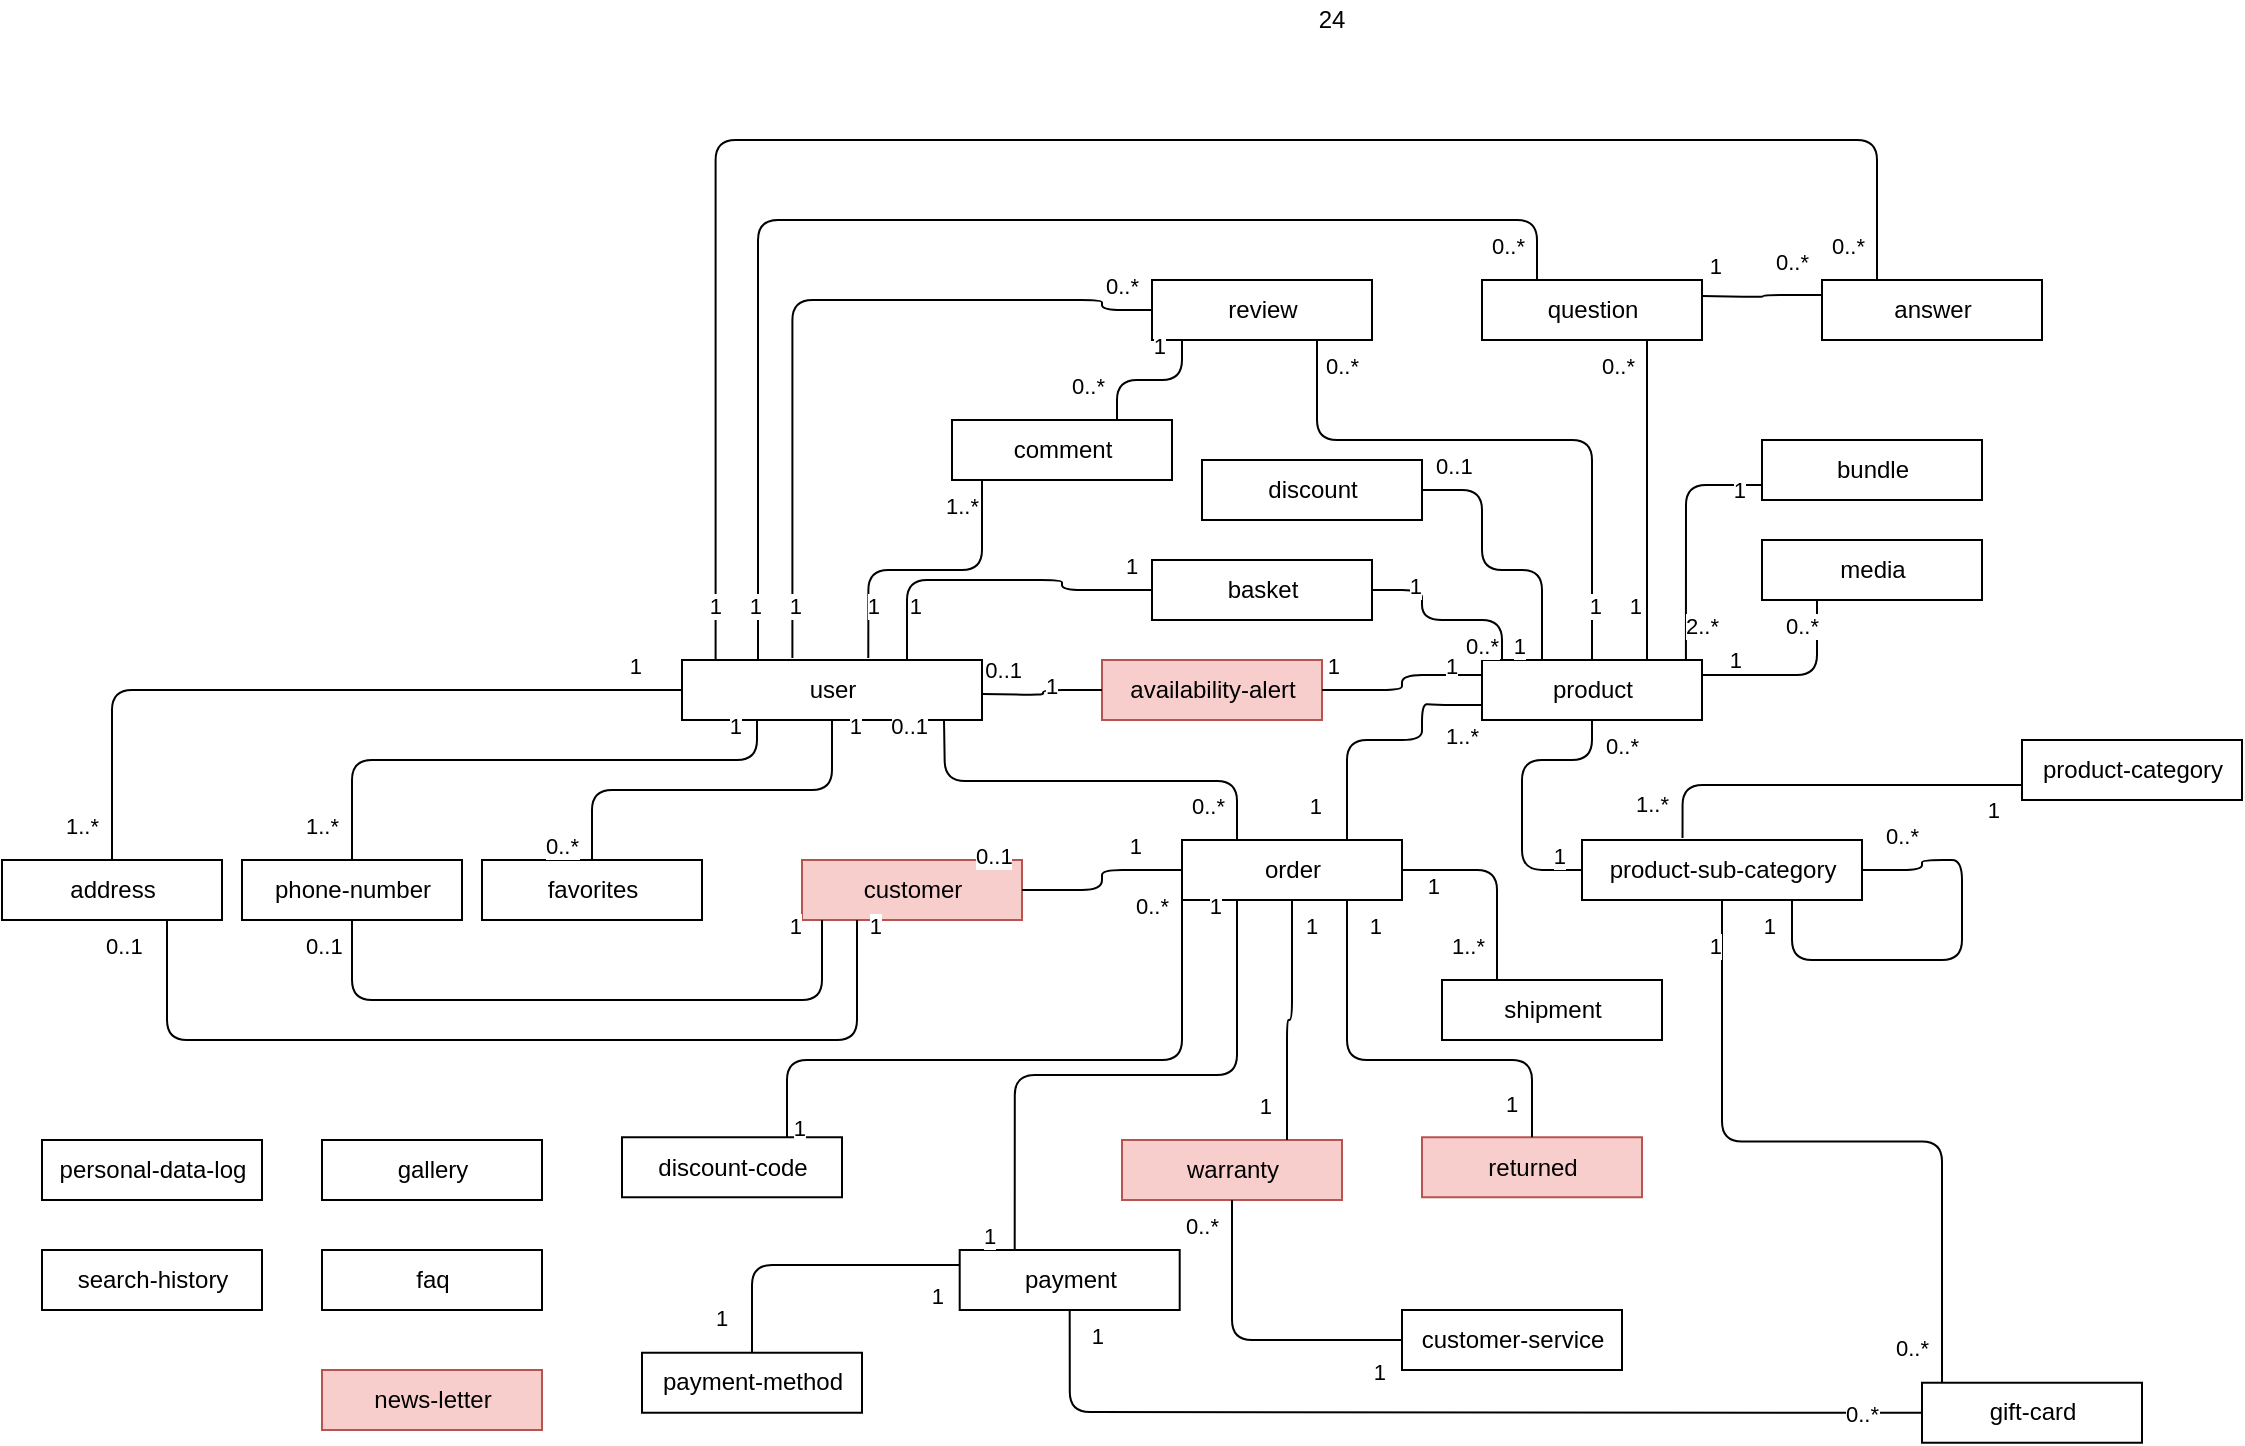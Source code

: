 <mxfile version="14.2.9" type="device"><diagram id="Uuu-MrXpO-7HtqPjYL0-" name="Page-1"><mxGraphModel dx="2272" dy="1874" grid="0" gridSize="10" guides="1" tooltips="1" connect="1" arrows="1" fold="1" page="1" pageScale="1" pageWidth="850" pageHeight="1100" math="0" shadow="0"><root><mxCell id="0"/><mxCell id="1" parent="0"/><mxCell id="EMLTT3MXId2yfrwTfj30-1" value="user" style="html=1;" parent="1" vertex="1"><mxGeometry x="180" y="160" width="150" height="30" as="geometry"/></mxCell><mxCell id="EMLTT3MXId2yfrwTfj30-2" value="product" style="html=1;" parent="1" vertex="1"><mxGeometry x="580" y="160" width="110" height="30" as="geometry"/></mxCell><mxCell id="EMLTT3MXId2yfrwTfj30-3" value="product-category" style="html=1;" parent="1" vertex="1"><mxGeometry x="850" y="200" width="110" height="30" as="geometry"/></mxCell><mxCell id="EMLTT3MXId2yfrwTfj30-4" value="product-sub-category" style="html=1;" parent="1" vertex="1"><mxGeometry x="630" y="250" width="140" height="30" as="geometry"/></mxCell><mxCell id="EMLTT3MXId2yfrwTfj30-5" value="address" style="html=1;" parent="1" vertex="1"><mxGeometry x="-160" y="260" width="110" height="30" as="geometry"/></mxCell><mxCell id="EMLTT3MXId2yfrwTfj30-6" value="phone-number" style="html=1;" parent="1" vertex="1"><mxGeometry x="-40" y="260" width="110" height="30" as="geometry"/></mxCell><mxCell id="EMLTT3MXId2yfrwTfj30-7" value="order" style="html=1;" parent="1" vertex="1"><mxGeometry x="430" y="250" width="110" height="30" as="geometry"/></mxCell><mxCell id="EMLTT3MXId2yfrwTfj30-8" value="payment" style="html=1;" parent="1" vertex="1"><mxGeometry x="318.85" y="455" width="110" height="30" as="geometry"/></mxCell><mxCell id="EMLTT3MXId2yfrwTfj30-9" value="payment-method" style="html=1;" parent="1" vertex="1"><mxGeometry x="160" y="506.37" width="110" height="30" as="geometry"/></mxCell><mxCell id="EMLTT3MXId2yfrwTfj30-10" value="review" style="html=1;" parent="1" vertex="1"><mxGeometry x="415" y="-30" width="110" height="30" as="geometry"/></mxCell><mxCell id="EMLTT3MXId2yfrwTfj30-11" value="comment" style="html=1;" parent="1" vertex="1"><mxGeometry x="315" y="40" width="110" height="30" as="geometry"/></mxCell><mxCell id="EMLTT3MXId2yfrwTfj30-12" value="basket" style="html=1;" parent="1" vertex="1"><mxGeometry x="415" y="110" width="110" height="30" as="geometry"/></mxCell><mxCell id="EMLTT3MXId2yfrwTfj30-13" value="favorites" style="html=1;" parent="1" vertex="1"><mxGeometry x="80" y="260" width="110" height="30" as="geometry"/></mxCell><mxCell id="EMLTT3MXId2yfrwTfj30-14" value="question" style="html=1;" parent="1" vertex="1"><mxGeometry x="580" y="-30" width="110" height="30" as="geometry"/></mxCell><mxCell id="EMLTT3MXId2yfrwTfj30-15" value="answer" style="html=1;" parent="1" vertex="1"><mxGeometry x="750" y="-30" width="110" height="30" as="geometry"/></mxCell><mxCell id="EMLTT3MXId2yfrwTfj30-17" value="bundle" style="html=1;" parent="1" vertex="1"><mxGeometry x="720" y="50" width="110" height="30" as="geometry"/></mxCell><mxCell id="EMLTT3MXId2yfrwTfj30-18" value="discount" style="html=1;" parent="1" vertex="1"><mxGeometry x="440" y="60" width="110" height="30" as="geometry"/></mxCell><mxCell id="EMLTT3MXId2yfrwTfj30-19" value="shipment" style="html=1;" parent="1" vertex="1"><mxGeometry x="560" y="320" width="110" height="30" as="geometry"/></mxCell><mxCell id="EMLTT3MXId2yfrwTfj30-20" value="faq" style="html=1;" parent="1" vertex="1"><mxGeometry y="455" width="110" height="30" as="geometry"/></mxCell><mxCell id="EMLTT3MXId2yfrwTfj30-21" value="customer-service" style="html=1;" parent="1" vertex="1"><mxGeometry x="540" y="485" width="110" height="30" as="geometry"/></mxCell><mxCell id="EMLTT3MXId2yfrwTfj30-22" value="warranty" style="html=1;fillColor=#f8cecc;strokeColor=#b85450;" parent="1" vertex="1"><mxGeometry x="400" y="400" width="110" height="30" as="geometry"/></mxCell><mxCell id="EMLTT3MXId2yfrwTfj30-23" value="discount-code" style="html=1;" parent="1" vertex="1"><mxGeometry x="150" y="398.63" width="110" height="30" as="geometry"/></mxCell><mxCell id="EMLTT3MXId2yfrwTfj30-24" value="news-letter" style="html=1;fillColor=#f8cecc;strokeColor=#b85450;" parent="1" vertex="1"><mxGeometry y="515" width="110" height="30" as="geometry"/></mxCell><mxCell id="EMLTT3MXId2yfrwTfj30-25" value="gallery" style="html=1;" parent="1" vertex="1"><mxGeometry y="400" width="110" height="30" as="geometry"/></mxCell><mxCell id="EMLTT3MXId2yfrwTfj30-26" value="24" style="text;html=1;strokeColor=none;fillColor=none;align=center;verticalAlign=middle;whiteSpace=wrap;rounded=0;" parent="1" vertex="1"><mxGeometry x="485" y="-170" width="40" height="20" as="geometry"/></mxCell><mxCell id="EMLTT3MXId2yfrwTfj30-28" value="" style="endArrow=none;html=1;endSize=12;startArrow=none;startSize=14;startFill=0;edgeStyle=orthogonalEdgeStyle;entryX=0;entryY=0.5;entryDx=0;entryDy=0;exitX=0.5;exitY=0;exitDx=0;exitDy=0;endFill=0;" parent="1" source="EMLTT3MXId2yfrwTfj30-5" target="EMLTT3MXId2yfrwTfj30-1" edge="1"><mxGeometry relative="1" as="geometry"><mxPoint x="40" y="175" as="sourcePoint"/><mxPoint x="200" y="170" as="targetPoint"/></mxGeometry></mxCell><mxCell id="EMLTT3MXId2yfrwTfj30-29" value="1..*" style="edgeLabel;resizable=0;html=1;align=left;verticalAlign=top;" parent="EMLTT3MXId2yfrwTfj30-28" connectable="0" vertex="1"><mxGeometry x="-1" relative="1" as="geometry"><mxPoint x="-25" y="-30" as="offset"/></mxGeometry></mxCell><mxCell id="EMLTT3MXId2yfrwTfj30-30" value="1" style="edgeLabel;resizable=0;html=1;align=right;verticalAlign=top;" parent="EMLTT3MXId2yfrwTfj30-28" connectable="0" vertex="1"><mxGeometry x="1" relative="1" as="geometry"><mxPoint x="-20" y="-25" as="offset"/></mxGeometry></mxCell><mxCell id="EMLTT3MXId2yfrwTfj30-31" value="" style="endArrow=none;html=1;endSize=12;startArrow=none;startSize=14;startFill=0;edgeStyle=orthogonalEdgeStyle;entryX=0.25;entryY=1;entryDx=0;entryDy=0;exitX=0.5;exitY=0;exitDx=0;exitDy=0;endFill=0;" parent="1" source="EMLTT3MXId2yfrwTfj30-6" target="EMLTT3MXId2yfrwTfj30-1" edge="1"><mxGeometry relative="1" as="geometry"><mxPoint x="115" y="220" as="sourcePoint"/><mxPoint x="230" y="185" as="targetPoint"/><Array as="points"><mxPoint x="15" y="210"/><mxPoint x="217" y="210"/></Array></mxGeometry></mxCell><mxCell id="EMLTT3MXId2yfrwTfj30-32" value="1..*" style="edgeLabel;resizable=0;html=1;align=left;verticalAlign=top;" parent="EMLTT3MXId2yfrwTfj30-31" connectable="0" vertex="1"><mxGeometry x="-1" relative="1" as="geometry"><mxPoint x="-25" y="-30" as="offset"/></mxGeometry></mxCell><mxCell id="EMLTT3MXId2yfrwTfj30-33" value="1" style="edgeLabel;resizable=0;html=1;align=right;verticalAlign=top;" parent="EMLTT3MXId2yfrwTfj30-31" connectable="0" vertex="1"><mxGeometry x="1" relative="1" as="geometry"><mxPoint x="-7.5" y="-10.17" as="offset"/></mxGeometry></mxCell><mxCell id="EMLTT3MXId2yfrwTfj30-34" value="" style="endArrow=none;html=1;endSize=12;startArrow=none;startSize=14;startFill=0;edgeStyle=orthogonalEdgeStyle;entryX=0.5;entryY=1;entryDx=0;entryDy=0;exitX=0.5;exitY=0;exitDx=0;exitDy=0;endFill=0;" parent="1" source="EMLTT3MXId2yfrwTfj30-13" target="EMLTT3MXId2yfrwTfj30-1" edge="1"><mxGeometry relative="1" as="geometry"><mxPoint x="235" y="240" as="sourcePoint"/><mxPoint x="257.5" y="200" as="targetPoint"/></mxGeometry></mxCell><mxCell id="EMLTT3MXId2yfrwTfj30-35" value="0..*" style="edgeLabel;resizable=0;html=1;align=left;verticalAlign=top;" parent="EMLTT3MXId2yfrwTfj30-34" connectable="0" vertex="1"><mxGeometry x="-1" relative="1" as="geometry"><mxPoint x="-25" y="-20" as="offset"/></mxGeometry></mxCell><mxCell id="EMLTT3MXId2yfrwTfj30-36" value="1" style="edgeLabel;resizable=0;html=1;align=right;verticalAlign=top;" parent="EMLTT3MXId2yfrwTfj30-34" connectable="0" vertex="1"><mxGeometry x="1" relative="1" as="geometry"><mxPoint x="15" y="-10.17" as="offset"/></mxGeometry></mxCell><mxCell id="EMLTT3MXId2yfrwTfj30-37" value="" style="endArrow=none;html=1;endSize=12;startArrow=none;startSize=14;startFill=0;edgeStyle=orthogonalEdgeStyle;entryX=0.75;entryY=0;entryDx=0;entryDy=0;exitX=0;exitY=0.5;exitDx=0;exitDy=0;endFill=0;" parent="1" source="EMLTT3MXId2yfrwTfj30-12" target="EMLTT3MXId2yfrwTfj30-1" edge="1"><mxGeometry relative="1" as="geometry"><mxPoint x="245" y="250" as="sourcePoint"/><mxPoint x="267.5" y="210" as="targetPoint"/><Array as="points"><mxPoint x="370" y="125"/><mxPoint x="370" y="120"/><mxPoint x="293" y="120"/></Array></mxGeometry></mxCell><mxCell id="EMLTT3MXId2yfrwTfj30-38" value="1" style="edgeLabel;resizable=0;html=1;align=left;verticalAlign=top;" parent="EMLTT3MXId2yfrwTfj30-37" connectable="0" vertex="1"><mxGeometry x="-1" relative="1" as="geometry"><mxPoint x="-15" y="-25" as="offset"/></mxGeometry></mxCell><mxCell id="EMLTT3MXId2yfrwTfj30-39" value="1" style="edgeLabel;resizable=0;html=1;align=right;verticalAlign=top;" parent="EMLTT3MXId2yfrwTfj30-37" connectable="0" vertex="1"><mxGeometry x="1" relative="1" as="geometry"><mxPoint x="7.74" y="-39.99" as="offset"/></mxGeometry></mxCell><mxCell id="EMLTT3MXId2yfrwTfj30-40" value="" style="endArrow=none;html=1;endSize=12;startArrow=none;startSize=14;startFill=0;edgeStyle=orthogonalEdgeStyle;exitX=0.25;exitY=0;exitDx=0;exitDy=0;endFill=0;" parent="1" source="EMLTT3MXId2yfrwTfj30-7" edge="1"><mxGeometry relative="1" as="geometry"><mxPoint x="255" y="260" as="sourcePoint"/><mxPoint x="311" y="190" as="targetPoint"/></mxGeometry></mxCell><mxCell id="EMLTT3MXId2yfrwTfj30-41" value="0..*" style="edgeLabel;resizable=0;html=1;align=left;verticalAlign=top;" parent="EMLTT3MXId2yfrwTfj30-40" connectable="0" vertex="1"><mxGeometry x="-1" relative="1" as="geometry"><mxPoint x="-25" y="-30" as="offset"/></mxGeometry></mxCell><mxCell id="EMLTT3MXId2yfrwTfj30-42" value="0..1" style="edgeLabel;resizable=0;html=1;align=right;verticalAlign=top;" parent="EMLTT3MXId2yfrwTfj30-40" connectable="0" vertex="1"><mxGeometry x="1" relative="1" as="geometry"><mxPoint x="-7.5" y="-10.17" as="offset"/></mxGeometry></mxCell><mxCell id="EMLTT3MXId2yfrwTfj30-43" value="" style="endArrow=none;html=1;endSize=12;startArrow=none;startSize=14;startFill=0;edgeStyle=orthogonalEdgeStyle;entryX=0.75;entryY=0;entryDx=0;entryDy=0;exitX=0;exitY=0.75;exitDx=0;exitDy=0;endFill=0;" parent="1" source="EMLTT3MXId2yfrwTfj30-2" edge="1"><mxGeometry relative="1" as="geometry"><mxPoint x="580" y="168" as="sourcePoint"/><mxPoint x="512.5" y="250" as="targetPoint"/><Array as="points"><mxPoint x="560" y="182"/><mxPoint x="550" y="182"/><mxPoint x="550" y="200"/><mxPoint x="513" y="200"/></Array></mxGeometry></mxCell><mxCell id="EMLTT3MXId2yfrwTfj30-44" value="1..*" style="edgeLabel;resizable=0;html=1;align=left;verticalAlign=top;" parent="EMLTT3MXId2yfrwTfj30-43" connectable="0" vertex="1"><mxGeometry x="-1" relative="1" as="geometry"><mxPoint x="-20" y="2" as="offset"/></mxGeometry></mxCell><mxCell id="EMLTT3MXId2yfrwTfj30-45" value="1" style="edgeLabel;resizable=0;html=1;align=right;verticalAlign=top;" parent="EMLTT3MXId2yfrwTfj30-43" connectable="0" vertex="1"><mxGeometry x="1" relative="1" as="geometry"><mxPoint x="-12.5" y="-30.26" as="offset"/></mxGeometry></mxCell><mxCell id="EMLTT3MXId2yfrwTfj30-52" value="" style="endArrow=none;html=1;endSize=12;startArrow=none;startSize=14;startFill=0;edgeStyle=orthogonalEdgeStyle;entryX=0;entryY=0.5;entryDx=0;entryDy=0;exitX=0.5;exitY=1;exitDx=0;exitDy=0;endFill=0;" parent="1" source="EMLTT3MXId2yfrwTfj30-2" target="EMLTT3MXId2yfrwTfj30-4" edge="1"><mxGeometry relative="1" as="geometry"><mxPoint x="295" y="300" as="sourcePoint"/><mxPoint x="317.5" y="260" as="targetPoint"/><Array as="points"><mxPoint x="635" y="210"/><mxPoint x="600" y="210"/><mxPoint x="600" y="265"/></Array></mxGeometry></mxCell><mxCell id="EMLTT3MXId2yfrwTfj30-53" value="0..*" style="edgeLabel;resizable=0;html=1;align=left;verticalAlign=top;" parent="EMLTT3MXId2yfrwTfj30-52" connectable="0" vertex="1"><mxGeometry x="-1" relative="1" as="geometry"><mxPoint x="5" as="offset"/></mxGeometry></mxCell><mxCell id="EMLTT3MXId2yfrwTfj30-54" value="1" style="edgeLabel;resizable=0;html=1;align=right;verticalAlign=top;" parent="EMLTT3MXId2yfrwTfj30-52" connectable="0" vertex="1"><mxGeometry x="1" relative="1" as="geometry"><mxPoint x="-7.5" y="-20.23" as="offset"/></mxGeometry></mxCell><mxCell id="EMLTT3MXId2yfrwTfj30-55" value="" style="endArrow=none;html=1;endSize=12;startArrow=none;startSize=14;startFill=0;edgeStyle=orthogonalEdgeStyle;entryX=0;entryY=0.75;entryDx=0;entryDy=0;exitX=0.359;exitY=-0.033;exitDx=0;exitDy=0;exitPerimeter=0;endFill=0;" parent="1" source="EMLTT3MXId2yfrwTfj30-4" target="EMLTT3MXId2yfrwTfj30-3" edge="1"><mxGeometry relative="1" as="geometry"><mxPoint x="305" y="310" as="sourcePoint"/><mxPoint x="327.5" y="270" as="targetPoint"/></mxGeometry></mxCell><mxCell id="EMLTT3MXId2yfrwTfj30-56" value="1..*" style="edgeLabel;resizable=0;html=1;align=left;verticalAlign=top;" parent="EMLTT3MXId2yfrwTfj30-55" connectable="0" vertex="1"><mxGeometry x="-1" relative="1" as="geometry"><mxPoint x="-25" y="-30" as="offset"/></mxGeometry></mxCell><mxCell id="EMLTT3MXId2yfrwTfj30-57" value="1" style="edgeLabel;resizable=0;html=1;align=right;verticalAlign=top;" parent="EMLTT3MXId2yfrwTfj30-55" connectable="0" vertex="1"><mxGeometry x="1" relative="1" as="geometry"><mxPoint x="-10.57" y="-0.78" as="offset"/></mxGeometry></mxCell><mxCell id="EMLTT3MXId2yfrwTfj30-58" value="" style="endArrow=none;html=1;endSize=12;startArrow=none;startSize=14;startFill=0;edgeStyle=orthogonalEdgeStyle;entryX=0.75;entryY=1;entryDx=0;entryDy=0;exitX=1;exitY=0.5;exitDx=0;exitDy=0;endFill=0;" parent="1" source="EMLTT3MXId2yfrwTfj30-4" target="EMLTT3MXId2yfrwTfj30-4" edge="1"><mxGeometry relative="1" as="geometry"><mxPoint x="800" y="290" as="sourcePoint"/><mxPoint x="770" y="310" as="targetPoint"/><Array as="points"><mxPoint x="800" y="265"/><mxPoint x="800" y="260"/><mxPoint x="820" y="260"/><mxPoint x="820" y="310"/><mxPoint x="735" y="310"/></Array></mxGeometry></mxCell><mxCell id="EMLTT3MXId2yfrwTfj30-59" value="0..*" style="edgeLabel;resizable=0;html=1;align=left;verticalAlign=top;" parent="EMLTT3MXId2yfrwTfj30-58" connectable="0" vertex="1"><mxGeometry x="-1" relative="1" as="geometry"><mxPoint x="10" y="-30" as="offset"/></mxGeometry></mxCell><mxCell id="EMLTT3MXId2yfrwTfj30-60" value="1" style="edgeLabel;resizable=0;html=1;align=right;verticalAlign=top;" parent="EMLTT3MXId2yfrwTfj30-58" connectable="0" vertex="1"><mxGeometry x="1" relative="1" as="geometry"><mxPoint x="-7.5" y="0.03" as="offset"/></mxGeometry></mxCell><mxCell id="EMLTT3MXId2yfrwTfj30-62" value="" style="endArrow=none;html=1;endSize=12;startArrow=none;startSize=14;startFill=0;edgeStyle=orthogonalEdgeStyle;entryX=0.25;entryY=1;entryDx=0;entryDy=0;exitX=0.25;exitY=0;exitDx=0;exitDy=0;endFill=0;" parent="1" source="EMLTT3MXId2yfrwTfj30-8" target="EMLTT3MXId2yfrwTfj30-7" edge="1"><mxGeometry relative="1" as="geometry"><mxPoint x="325" y="330" as="sourcePoint"/><mxPoint x="347.5" y="290" as="targetPoint"/></mxGeometry></mxCell><mxCell id="EMLTT3MXId2yfrwTfj30-63" value="1" style="edgeLabel;resizable=0;html=1;align=left;verticalAlign=top;" parent="EMLTT3MXId2yfrwTfj30-62" connectable="0" vertex="1"><mxGeometry x="-1" relative="1" as="geometry"><mxPoint x="-17.5" y="-20" as="offset"/></mxGeometry></mxCell><mxCell id="EMLTT3MXId2yfrwTfj30-64" value="1" style="edgeLabel;resizable=0;html=1;align=right;verticalAlign=top;" parent="EMLTT3MXId2yfrwTfj30-62" connectable="0" vertex="1"><mxGeometry x="1" relative="1" as="geometry"><mxPoint x="-7.5" y="-10.17" as="offset"/></mxGeometry></mxCell><mxCell id="EMLTT3MXId2yfrwTfj30-65" value="" style="endArrow=none;html=1;endSize=12;startArrow=none;startSize=14;startFill=0;edgeStyle=orthogonalEdgeStyle;entryX=0;entryY=0.25;entryDx=0;entryDy=0;exitX=0.5;exitY=0;exitDx=0;exitDy=0;endFill=0;" parent="1" source="EMLTT3MXId2yfrwTfj30-9" target="EMLTT3MXId2yfrwTfj30-8" edge="1"><mxGeometry relative="1" as="geometry"><mxPoint x="235" y="411.37" as="sourcePoint"/><mxPoint x="257.5" y="371.37" as="targetPoint"/></mxGeometry></mxCell><mxCell id="EMLTT3MXId2yfrwTfj30-66" value="1" style="edgeLabel;resizable=0;html=1;align=left;verticalAlign=top;" parent="EMLTT3MXId2yfrwTfj30-65" connectable="0" vertex="1"><mxGeometry x="-1" relative="1" as="geometry"><mxPoint x="-20" y="-30" as="offset"/></mxGeometry></mxCell><mxCell id="EMLTT3MXId2yfrwTfj30-67" value="1" style="edgeLabel;resizable=0;html=1;align=right;verticalAlign=top;" parent="EMLTT3MXId2yfrwTfj30-65" connectable="0" vertex="1"><mxGeometry x="1" relative="1" as="geometry"><mxPoint x="-7.5" y="2.5" as="offset"/></mxGeometry></mxCell><mxCell id="EMLTT3MXId2yfrwTfj30-68" value="" style="endArrow=none;html=1;endSize=12;startArrow=none;startSize=14;startFill=0;edgeStyle=orthogonalEdgeStyle;entryX=1;entryY=0.5;entryDx=0;entryDy=0;exitX=0.25;exitY=0;exitDx=0;exitDy=0;endFill=0;" parent="1" source="EMLTT3MXId2yfrwTfj30-19" target="EMLTT3MXId2yfrwTfj30-7" edge="1"><mxGeometry relative="1" as="geometry"><mxPoint x="345" y="350" as="sourcePoint"/><mxPoint x="367.5" y="310" as="targetPoint"/></mxGeometry></mxCell><mxCell id="EMLTT3MXId2yfrwTfj30-69" value="1..*" style="edgeLabel;resizable=0;html=1;align=left;verticalAlign=top;" parent="EMLTT3MXId2yfrwTfj30-68" connectable="0" vertex="1"><mxGeometry x="-1" relative="1" as="geometry"><mxPoint x="-25" y="-30" as="offset"/></mxGeometry></mxCell><mxCell id="EMLTT3MXId2yfrwTfj30-70" value="1" style="edgeLabel;resizable=0;html=1;align=right;verticalAlign=top;" parent="EMLTT3MXId2yfrwTfj30-68" connectable="0" vertex="1"><mxGeometry x="1" relative="1" as="geometry"><mxPoint x="19.8" y="-5" as="offset"/></mxGeometry></mxCell><mxCell id="EMLTT3MXId2yfrwTfj30-74" value="" style="endArrow=none;html=1;endSize=12;startArrow=none;startSize=14;startFill=0;edgeStyle=orthogonalEdgeStyle;exitX=0;exitY=0.25;exitDx=0;exitDy=0;endFill=0;" parent="1" source="EMLTT3MXId2yfrwTfj30-15" edge="1"><mxGeometry relative="1" as="geometry"><mxPoint x="375" y="170" as="sourcePoint"/><mxPoint x="690" y="-22" as="targetPoint"/></mxGeometry></mxCell><mxCell id="EMLTT3MXId2yfrwTfj30-75" value="0..*" style="edgeLabel;resizable=0;html=1;align=left;verticalAlign=top;" parent="EMLTT3MXId2yfrwTfj30-74" connectable="0" vertex="1"><mxGeometry x="-1" relative="1" as="geometry"><mxPoint x="-25" y="-30" as="offset"/></mxGeometry></mxCell><mxCell id="EMLTT3MXId2yfrwTfj30-76" value="1" style="edgeLabel;resizable=0;html=1;align=right;verticalAlign=top;" parent="EMLTT3MXId2yfrwTfj30-74" connectable="0" vertex="1"><mxGeometry x="1" relative="1" as="geometry"><mxPoint x="10.06" y="-28" as="offset"/></mxGeometry></mxCell><mxCell id="EMLTT3MXId2yfrwTfj30-80" value="" style="endArrow=none;html=1;endSize=12;startArrow=none;startSize=14;startFill=0;edgeStyle=orthogonalEdgeStyle;entryX=0.5;entryY=0;entryDx=0;entryDy=0;exitX=0.75;exitY=1;exitDx=0;exitDy=0;endFill=0;" parent="1" source="EMLTT3MXId2yfrwTfj30-10" target="EMLTT3MXId2yfrwTfj30-2" edge="1"><mxGeometry relative="1" as="geometry"><mxPoint x="395" y="260" as="sourcePoint"/><mxPoint x="417.5" y="220" as="targetPoint"/><Array as="points"><mxPoint x="497" y="50"/><mxPoint x="635" y="50"/></Array></mxGeometry></mxCell><mxCell id="EMLTT3MXId2yfrwTfj30-81" value="0..*" style="edgeLabel;resizable=0;html=1;align=left;verticalAlign=top;" parent="EMLTT3MXId2yfrwTfj30-80" connectable="0" vertex="1"><mxGeometry x="-1" relative="1" as="geometry"><mxPoint x="2.5" as="offset"/></mxGeometry></mxCell><mxCell id="EMLTT3MXId2yfrwTfj30-82" value="1" style="edgeLabel;resizable=0;html=1;align=right;verticalAlign=top;" parent="EMLTT3MXId2yfrwTfj30-80" connectable="0" vertex="1"><mxGeometry x="1" relative="1" as="geometry"><mxPoint x="5" y="-40.17" as="offset"/></mxGeometry></mxCell><mxCell id="EMLTT3MXId2yfrwTfj30-83" value="" style="endArrow=none;html=1;endSize=12;startArrow=none;startSize=14;startFill=0;edgeStyle=orthogonalEdgeStyle;entryX=0.368;entryY=-0.033;entryDx=0;entryDy=0;exitX=0;exitY=0.5;exitDx=0;exitDy=0;entryPerimeter=0;endFill=0;" parent="1" source="EMLTT3MXId2yfrwTfj30-10" target="EMLTT3MXId2yfrwTfj30-1" edge="1"><mxGeometry relative="1" as="geometry"><mxPoint x="300" y="80" as="sourcePoint"/><mxPoint x="322.5" y="40" as="targetPoint"/><Array as="points"><mxPoint x="390" y="-15"/><mxPoint x="390" y="-20"/><mxPoint x="235" y="-20"/></Array></mxGeometry></mxCell><mxCell id="EMLTT3MXId2yfrwTfj30-84" value="0..*" style="edgeLabel;resizable=0;html=1;align=left;verticalAlign=top;" parent="EMLTT3MXId2yfrwTfj30-83" connectable="0" vertex="1"><mxGeometry x="-1" relative="1" as="geometry"><mxPoint x="-25" y="-25" as="offset"/></mxGeometry></mxCell><mxCell id="EMLTT3MXId2yfrwTfj30-85" value="1" style="edgeLabel;resizable=0;html=1;align=right;verticalAlign=top;" parent="EMLTT3MXId2yfrwTfj30-83" connectable="0" vertex="1"><mxGeometry x="1" relative="1" as="geometry"><mxPoint x="4.8" y="-39.26" as="offset"/></mxGeometry></mxCell><mxCell id="EMLTT3MXId2yfrwTfj30-86" value="" style="endArrow=none;html=1;endSize=12;startArrow=none;startSize=14;startFill=0;edgeStyle=orthogonalEdgeStyle;exitX=0.25;exitY=0;exitDx=0;exitDy=0;entryX=0.25;entryY=0;entryDx=0;entryDy=0;endFill=0;" parent="1" source="EMLTT3MXId2yfrwTfj30-14" target="EMLTT3MXId2yfrwTfj30-1" edge="1"><mxGeometry relative="1" as="geometry"><mxPoint x="415" y="280" as="sourcePoint"/><mxPoint x="437.5" y="240" as="targetPoint"/><Array as="points"><mxPoint x="607" y="-60"/><mxPoint x="218" y="-60"/><mxPoint x="218" y="160"/></Array></mxGeometry></mxCell><mxCell id="EMLTT3MXId2yfrwTfj30-87" value="0..*" style="edgeLabel;resizable=0;html=1;align=left;verticalAlign=top;" parent="EMLTT3MXId2yfrwTfj30-86" connectable="0" vertex="1"><mxGeometry x="-1" relative="1" as="geometry"><mxPoint x="-25" y="-30" as="offset"/></mxGeometry></mxCell><mxCell id="EMLTT3MXId2yfrwTfj30-88" value="1" style="edgeLabel;resizable=0;html=1;align=right;verticalAlign=top;" parent="EMLTT3MXId2yfrwTfj30-86" connectable="0" vertex="1"><mxGeometry x="1" relative="1" as="geometry"><mxPoint x="2.54" y="-40" as="offset"/></mxGeometry></mxCell><mxCell id="EMLTT3MXId2yfrwTfj30-89" value="" style="endArrow=none;html=1;endSize=12;startArrow=none;startSize=14;startFill=0;edgeStyle=orthogonalEdgeStyle;entryX=0.112;entryY=-0.014;entryDx=0;entryDy=0;exitX=0.25;exitY=0;exitDx=0;exitDy=0;entryPerimeter=0;endFill=0;" parent="1" source="EMLTT3MXId2yfrwTfj30-15" target="EMLTT3MXId2yfrwTfj30-1" edge="1"><mxGeometry relative="1" as="geometry"><mxPoint x="137.5" y="60" as="sourcePoint"/><mxPoint x="160" y="20" as="targetPoint"/><Array as="points"><mxPoint x="777" y="-100"/><mxPoint x="197" y="-100"/></Array></mxGeometry></mxCell><mxCell id="EMLTT3MXId2yfrwTfj30-90" value="0..*" style="edgeLabel;resizable=0;html=1;align=left;verticalAlign=top;" parent="EMLTT3MXId2yfrwTfj30-89" connectable="0" vertex="1"><mxGeometry x="-1" relative="1" as="geometry"><mxPoint x="-25" y="-30" as="offset"/></mxGeometry></mxCell><mxCell id="EMLTT3MXId2yfrwTfj30-91" value="1" style="edgeLabel;resizable=0;html=1;align=right;verticalAlign=top;" parent="EMLTT3MXId2yfrwTfj30-89" connectable="0" vertex="1"><mxGeometry x="1" relative="1" as="geometry"><mxPoint x="3.2" y="-39.66" as="offset"/></mxGeometry></mxCell><mxCell id="EMLTT3MXId2yfrwTfj30-95" value="" style="endArrow=none;html=1;endSize=12;startArrow=none;startSize=14;startFill=0;edgeStyle=orthogonalEdgeStyle;entryX=0.621;entryY=-0.033;entryDx=0;entryDy=0;entryPerimeter=0;endFill=0;" parent="1" source="EMLTT3MXId2yfrwTfj30-11" target="EMLTT3MXId2yfrwTfj30-1" edge="1"><mxGeometry relative="1" as="geometry"><mxPoint x="445" y="310" as="sourcePoint"/><mxPoint x="467.5" y="270" as="targetPoint"/><Array as="points"><mxPoint x="330" y="115"/><mxPoint x="273" y="115"/></Array></mxGeometry></mxCell><mxCell id="EMLTT3MXId2yfrwTfj30-96" value="1..*" style="edgeLabel;resizable=0;html=1;align=left;verticalAlign=top;" parent="EMLTT3MXId2yfrwTfj30-95" connectable="0" vertex="1"><mxGeometry x="-1" relative="1" as="geometry"><mxPoint x="-20" as="offset"/></mxGeometry></mxCell><mxCell id="EMLTT3MXId2yfrwTfj30-97" value="1" style="edgeLabel;resizable=0;html=1;align=right;verticalAlign=top;" parent="EMLTT3MXId2yfrwTfj30-95" connectable="0" vertex="1"><mxGeometry x="1" relative="1" as="geometry"><mxPoint x="6.85" y="-39.21" as="offset"/></mxGeometry></mxCell><mxCell id="EMLTT3MXId2yfrwTfj30-98" value="" style="endArrow=none;html=1;endSize=12;startArrow=none;startSize=14;startFill=0;edgeStyle=orthogonalEdgeStyle;exitX=0.75;exitY=0;exitDx=0;exitDy=0;endFill=0;" parent="1" source="EMLTT3MXId2yfrwTfj30-11" target="EMLTT3MXId2yfrwTfj30-10" edge="1"><mxGeometry relative="1" as="geometry"><mxPoint x="455" y="320" as="sourcePoint"/><mxPoint x="477.5" y="280" as="targetPoint"/><Array as="points"><mxPoint x="397" y="20"/><mxPoint x="430" y="20"/></Array></mxGeometry></mxCell><mxCell id="EMLTT3MXId2yfrwTfj30-99" value="0..*" style="edgeLabel;resizable=0;html=1;align=left;verticalAlign=top;" parent="EMLTT3MXId2yfrwTfj30-98" connectable="0" vertex="1"><mxGeometry x="-1" relative="1" as="geometry"><mxPoint x="-25" y="-30" as="offset"/></mxGeometry></mxCell><mxCell id="EMLTT3MXId2yfrwTfj30-100" value="1" style="edgeLabel;resizable=0;html=1;align=right;verticalAlign=top;" parent="EMLTT3MXId2yfrwTfj30-98" connectable="0" vertex="1"><mxGeometry x="1" relative="1" as="geometry"><mxPoint x="-7.5" y="-10.17" as="offset"/></mxGeometry></mxCell><mxCell id="EMLTT3MXId2yfrwTfj30-101" value="" style="endArrow=none;html=1;endSize=12;startArrow=none;startSize=14;startFill=0;edgeStyle=orthogonalEdgeStyle;entryX=0.75;entryY=0;entryDx=0;entryDy=0;exitX=0.75;exitY=1;exitDx=0;exitDy=0;endFill=0;" parent="1" source="EMLTT3MXId2yfrwTfj30-14" target="EMLTT3MXId2yfrwTfj30-2" edge="1"><mxGeometry relative="1" as="geometry"><mxPoint x="465" y="330" as="sourcePoint"/><mxPoint x="487.5" y="290" as="targetPoint"/></mxGeometry></mxCell><mxCell id="EMLTT3MXId2yfrwTfj30-102" value="0..*" style="edgeLabel;resizable=0;html=1;align=left;verticalAlign=top;" parent="EMLTT3MXId2yfrwTfj30-101" connectable="0" vertex="1"><mxGeometry x="-1" relative="1" as="geometry"><mxPoint x="-25" as="offset"/></mxGeometry></mxCell><mxCell id="EMLTT3MXId2yfrwTfj30-103" value="1" style="edgeLabel;resizable=0;html=1;align=right;verticalAlign=top;" parent="EMLTT3MXId2yfrwTfj30-101" connectable="0" vertex="1"><mxGeometry x="1" relative="1" as="geometry"><mxPoint x="-2.5" y="-40" as="offset"/></mxGeometry></mxCell><mxCell id="EMLTT3MXId2yfrwTfj30-104" value="" style="endArrow=none;html=1;endSize=12;startArrow=none;startSize=14;startFill=0;edgeStyle=orthogonalEdgeStyle;entryX=0;entryY=0.75;entryDx=0;entryDy=0;exitX=0.927;exitY=-0.014;exitDx=0;exitDy=0;exitPerimeter=0;endFill=0;" parent="1" source="EMLTT3MXId2yfrwTfj30-2" target="EMLTT3MXId2yfrwTfj30-17" edge="1"><mxGeometry relative="1" as="geometry"><mxPoint x="475" y="340" as="sourcePoint"/><mxPoint x="497.5" y="300" as="targetPoint"/></mxGeometry></mxCell><mxCell id="EMLTT3MXId2yfrwTfj30-105" value="2..*" style="edgeLabel;resizable=0;html=1;align=left;verticalAlign=top;" parent="EMLTT3MXId2yfrwTfj30-104" connectable="0" vertex="1"><mxGeometry x="-1" relative="1" as="geometry"><mxPoint x="-1.97" y="-30" as="offset"/></mxGeometry></mxCell><mxCell id="EMLTT3MXId2yfrwTfj30-106" value="1" style="edgeLabel;resizable=0;html=1;align=right;verticalAlign=top;" parent="EMLTT3MXId2yfrwTfj30-104" connectable="0" vertex="1"><mxGeometry x="1" relative="1" as="geometry"><mxPoint x="-7.5" y="-10.17" as="offset"/></mxGeometry></mxCell><mxCell id="EMLTT3MXId2yfrwTfj30-107" value="" style="endArrow=none;html=1;endSize=12;startArrow=none;startSize=14;startFill=0;edgeStyle=orthogonalEdgeStyle;entryX=0.75;entryY=0;entryDx=0;entryDy=0;exitX=0;exitY=1;exitDx=0;exitDy=0;endFill=0;" parent="1" source="EMLTT3MXId2yfrwTfj30-7" target="EMLTT3MXId2yfrwTfj30-23" edge="1"><mxGeometry relative="1" as="geometry"><mxPoint x="485" y="350" as="sourcePoint"/><mxPoint x="507.5" y="310" as="targetPoint"/><Array as="points"><mxPoint x="430" y="360"/><mxPoint x="233" y="360"/></Array></mxGeometry></mxCell><mxCell id="EMLTT3MXId2yfrwTfj30-108" value="0..*" style="edgeLabel;resizable=0;html=1;align=left;verticalAlign=top;" parent="EMLTT3MXId2yfrwTfj30-107" connectable="0" vertex="1"><mxGeometry x="-1" relative="1" as="geometry"><mxPoint x="-25" y="-10" as="offset"/></mxGeometry></mxCell><mxCell id="EMLTT3MXId2yfrwTfj30-109" value="1" style="edgeLabel;resizable=0;html=1;align=right;verticalAlign=top;" parent="EMLTT3MXId2yfrwTfj30-107" connectable="0" vertex="1"><mxGeometry x="1" relative="1" as="geometry"><mxPoint x="10" y="-17.43" as="offset"/></mxGeometry></mxCell><mxCell id="EMLTT3MXId2yfrwTfj30-111" value="" style="endArrow=none;html=1;endSize=12;startArrow=none;startSize=14;startFill=0;edgeStyle=orthogonalEdgeStyle;exitX=1;exitY=0.5;exitDx=0;exitDy=0;endFill=0;" parent="1" source="EMLTT3MXId2yfrwTfj30-18" target="EMLTT3MXId2yfrwTfj30-2" edge="1"><mxGeometry relative="1" as="geometry"><mxPoint x="580" y="110" as="sourcePoint"/><mxPoint x="517.5" y="320" as="targetPoint"/><Array as="points"><mxPoint x="580" y="75"/><mxPoint x="580" y="115"/><mxPoint x="610" y="115"/></Array></mxGeometry></mxCell><mxCell id="EMLTT3MXId2yfrwTfj30-112" value="0..1" style="edgeLabel;resizable=0;html=1;align=left;verticalAlign=top;" parent="EMLTT3MXId2yfrwTfj30-111" connectable="0" vertex="1"><mxGeometry x="-1" relative="1" as="geometry"><mxPoint x="5" y="-25" as="offset"/></mxGeometry></mxCell><mxCell id="EMLTT3MXId2yfrwTfj30-113" value="1" style="edgeLabel;resizable=0;html=1;align=right;verticalAlign=top;" parent="EMLTT3MXId2yfrwTfj30-111" connectable="0" vertex="1"><mxGeometry x="1" relative="1" as="geometry"><mxPoint x="-7.5" y="-20.29" as="offset"/></mxGeometry></mxCell><mxCell id="EMLTT3MXId2yfrwTfj30-114" value="" style="endArrow=none;html=1;endSize=12;startArrow=none;startSize=14;startFill=0;edgeStyle=orthogonalEdgeStyle;entryX=1;entryY=0.5;entryDx=0;entryDy=0;exitX=0.091;exitY=0;exitDx=0;exitDy=0;exitPerimeter=0;endFill=0;" parent="1" source="EMLTT3MXId2yfrwTfj30-2" target="EMLTT3MXId2yfrwTfj30-12" edge="1"><mxGeometry relative="1" as="geometry"><mxPoint x="505" y="370" as="sourcePoint"/><mxPoint x="527.5" y="330" as="targetPoint"/><Array as="points"><mxPoint x="590" y="140"/><mxPoint x="550" y="140"/><mxPoint x="550" y="125"/></Array></mxGeometry></mxCell><mxCell id="EMLTT3MXId2yfrwTfj30-115" value="0..*" style="edgeLabel;resizable=0;html=1;align=left;verticalAlign=top;" parent="EMLTT3MXId2yfrwTfj30-114" connectable="0" vertex="1"><mxGeometry x="-1" relative="1" as="geometry"><mxPoint x="-20.01" y="-20" as="offset"/></mxGeometry></mxCell><mxCell id="EMLTT3MXId2yfrwTfj30-116" value="1" style="edgeLabel;resizable=0;html=1;align=right;verticalAlign=top;" parent="EMLTT3MXId2yfrwTfj30-114" connectable="0" vertex="1"><mxGeometry x="1" relative="1" as="geometry"><mxPoint x="25" y="-15" as="offset"/></mxGeometry></mxCell><mxCell id="EMLTT3MXId2yfrwTfj30-117" value="gift-card" style="html=1;" parent="1" vertex="1"><mxGeometry x="800" y="521.37" width="110" height="30" as="geometry"/></mxCell><mxCell id="EMLTT3MXId2yfrwTfj30-118" value="" style="endArrow=none;html=1;endSize=12;startArrow=none;startSize=14;startFill=0;edgeStyle=orthogonalEdgeStyle;entryX=0.5;entryY=1;entryDx=0;entryDy=0;exitX=0.091;exitY=0;exitDx=0;exitDy=0;exitPerimeter=0;endFill=0;" parent="1" source="EMLTT3MXId2yfrwTfj30-117" target="EMLTT3MXId2yfrwTfj30-4" edge="1"><mxGeometry relative="1" as="geometry"><mxPoint x="105" y="260" as="sourcePoint"/><mxPoint x="190" y="185" as="targetPoint"/></mxGeometry></mxCell><mxCell id="EMLTT3MXId2yfrwTfj30-119" value="0..*" style="edgeLabel;resizable=0;html=1;align=left;verticalAlign=top;" parent="EMLTT3MXId2yfrwTfj30-118" connectable="0" vertex="1"><mxGeometry x="-1" relative="1" as="geometry"><mxPoint x="-25" y="-30" as="offset"/></mxGeometry></mxCell><mxCell id="EMLTT3MXId2yfrwTfj30-120" value="1" style="edgeLabel;resizable=0;html=1;align=right;verticalAlign=top;" parent="EMLTT3MXId2yfrwTfj30-118" connectable="0" vertex="1"><mxGeometry x="1" relative="1" as="geometry"><mxPoint y="10.14" as="offset"/></mxGeometry></mxCell><mxCell id="EMLTT3MXId2yfrwTfj30-121" value="" style="endArrow=none;html=1;endSize=12;startArrow=none;startSize=14;startFill=0;edgeStyle=orthogonalEdgeStyle;entryX=0.5;entryY=1;entryDx=0;entryDy=0;exitX=0;exitY=0.5;exitDx=0;exitDy=0;endFill=0;" parent="1" source="EMLTT3MXId2yfrwTfj30-117" target="EMLTT3MXId2yfrwTfj30-8" edge="1"><mxGeometry relative="1" as="geometry"><mxPoint x="103.85" y="395" as="sourcePoint"/><mxPoint x="188.85" y="320" as="targetPoint"/><Array as="points"><mxPoint x="750" y="536"/><mxPoint x="374" y="536"/></Array></mxGeometry></mxCell><mxCell id="EMLTT3MXId2yfrwTfj30-122" value="0..*" style="edgeLabel;resizable=0;html=1;align=left;verticalAlign=top;" parent="EMLTT3MXId2yfrwTfj30-121" connectable="0" vertex="1"><mxGeometry x="-1" relative="1" as="geometry"><mxPoint x="-40" y="-12.5" as="offset"/></mxGeometry></mxCell><mxCell id="EMLTT3MXId2yfrwTfj30-123" value="1" style="edgeLabel;resizable=0;html=1;align=right;verticalAlign=top;" parent="EMLTT3MXId2yfrwTfj30-121" connectable="0" vertex="1"><mxGeometry x="1" relative="1" as="geometry"><mxPoint x="17.5" y="0.03" as="offset"/></mxGeometry></mxCell><mxCell id="EMLTT3MXId2yfrwTfj30-127" value="customer" style="html=1;fillColor=#f8cecc;strokeColor=#b85450;" parent="1" vertex="1"><mxGeometry x="240" y="260" width="110" height="30" as="geometry"/></mxCell><mxCell id="EMLTT3MXId2yfrwTfj30-128" value="" style="endArrow=none;html=1;endSize=12;startArrow=none;startSize=14;startFill=0;edgeStyle=orthogonalEdgeStyle;entryX=0;entryY=0.5;entryDx=0;entryDy=0;exitX=1;exitY=0.5;exitDx=0;exitDy=0;endFill=0;" parent="1" source="EMLTT3MXId2yfrwTfj30-127" target="EMLTT3MXId2yfrwTfj30-7" edge="1"><mxGeometry relative="1" as="geometry"><mxPoint x="-180" y="505" as="sourcePoint"/><mxPoint x="-95" y="430" as="targetPoint"/></mxGeometry></mxCell><mxCell id="EMLTT3MXId2yfrwTfj30-129" value="0..1" style="edgeLabel;resizable=0;html=1;align=left;verticalAlign=top;" parent="EMLTT3MXId2yfrwTfj30-128" connectable="0" vertex="1"><mxGeometry x="-1" relative="1" as="geometry"><mxPoint x="-25" y="-30" as="offset"/></mxGeometry></mxCell><mxCell id="EMLTT3MXId2yfrwTfj30-130" value="1" style="edgeLabel;resizable=0;html=1;align=right;verticalAlign=top;" parent="EMLTT3MXId2yfrwTfj30-128" connectable="0" vertex="1"><mxGeometry x="1" relative="1" as="geometry"><mxPoint x="-20" y="-25" as="offset"/></mxGeometry></mxCell><mxCell id="EMLTT3MXId2yfrwTfj30-131" value="" style="endArrow=none;html=1;endSize=12;startArrow=none;startSize=14;startFill=0;edgeStyle=orthogonalEdgeStyle;entryX=0.25;entryY=1;entryDx=0;entryDy=0;exitX=0.75;exitY=1;exitDx=0;exitDy=0;endFill=0;" parent="1" source="EMLTT3MXId2yfrwTfj30-5" target="EMLTT3MXId2yfrwTfj30-127" edge="1"><mxGeometry relative="1" as="geometry"><mxPoint x="-50" y="350" as="sourcePoint"/><mxPoint x="30" y="340" as="targetPoint"/><Array as="points"><mxPoint x="-77" y="350"/><mxPoint x="267" y="350"/></Array></mxGeometry></mxCell><mxCell id="EMLTT3MXId2yfrwTfj30-132" value="0..1" style="edgeLabel;resizable=0;html=1;align=left;verticalAlign=top;" parent="EMLTT3MXId2yfrwTfj30-131" connectable="0" vertex="1"><mxGeometry x="-1" relative="1" as="geometry"><mxPoint x="-32.5" as="offset"/></mxGeometry></mxCell><mxCell id="EMLTT3MXId2yfrwTfj30-133" value="1" style="edgeLabel;resizable=0;html=1;align=right;verticalAlign=top;" parent="EMLTT3MXId2yfrwTfj30-131" connectable="0" vertex="1"><mxGeometry x="1" relative="1" as="geometry"><mxPoint x="12.5" y="-9.89" as="offset"/></mxGeometry></mxCell><mxCell id="EMLTT3MXId2yfrwTfj30-134" value="" style="endArrow=none;html=1;endSize=12;startArrow=none;startSize=14;startFill=0;edgeStyle=orthogonalEdgeStyle;exitX=0.5;exitY=1;exitDx=0;exitDy=0;endFill=0;" parent="1" source="EMLTT3MXId2yfrwTfj30-6" target="EMLTT3MXId2yfrwTfj30-127" edge="1"><mxGeometry relative="1" as="geometry"><mxPoint x="10" y="330" as="sourcePoint"/><mxPoint x="250" y="320" as="targetPoint"/><Array as="points"><mxPoint x="15" y="330"/><mxPoint x="250" y="330"/></Array></mxGeometry></mxCell><mxCell id="EMLTT3MXId2yfrwTfj30-135" value="0..1" style="edgeLabel;resizable=0;html=1;align=left;verticalAlign=top;" parent="EMLTT3MXId2yfrwTfj30-134" connectable="0" vertex="1"><mxGeometry x="-1" relative="1" as="geometry"><mxPoint x="-25" as="offset"/></mxGeometry></mxCell><mxCell id="EMLTT3MXId2yfrwTfj30-136" value="1" style="edgeLabel;resizable=0;html=1;align=right;verticalAlign=top;" parent="EMLTT3MXId2yfrwTfj30-134" connectable="0" vertex="1"><mxGeometry x="1" relative="1" as="geometry"><mxPoint x="-10" y="-10.17" as="offset"/></mxGeometry></mxCell><mxCell id="EMLTT3MXId2yfrwTfj30-137" value="availability-alert" style="html=1;fillColor=#f8cecc;strokeColor=#b85450;" parent="1" vertex="1"><mxGeometry x="390" y="160" width="110" height="30" as="geometry"/></mxCell><mxCell id="EMLTT3MXId2yfrwTfj30-139" value="" style="endArrow=none;html=1;endSize=12;startArrow=none;startSize=14;startFill=0;edgeStyle=orthogonalEdgeStyle;entryX=1;entryY=0.5;entryDx=0;entryDy=0;exitX=0;exitY=0.25;exitDx=0;exitDy=0;endFill=0;" parent="1" source="EMLTT3MXId2yfrwTfj30-2" target="EMLTT3MXId2yfrwTfj30-137" edge="1"><mxGeometry relative="1" as="geometry"><mxPoint x="-95" y="270" as="sourcePoint"/><mxPoint x="190" y="185" as="targetPoint"/></mxGeometry></mxCell><mxCell id="EMLTT3MXId2yfrwTfj30-140" value="1" style="edgeLabel;resizable=0;html=1;align=left;verticalAlign=top;" parent="EMLTT3MXId2yfrwTfj30-139" connectable="0" vertex="1"><mxGeometry x="-1" relative="1" as="geometry"><mxPoint x="-20" y="-17.5" as="offset"/></mxGeometry></mxCell><mxCell id="EMLTT3MXId2yfrwTfj30-141" value="1" style="edgeLabel;resizable=0;html=1;align=right;verticalAlign=top;" parent="EMLTT3MXId2yfrwTfj30-139" connectable="0" vertex="1"><mxGeometry x="1" relative="1" as="geometry"><mxPoint x="9.94" y="-25" as="offset"/></mxGeometry></mxCell><mxCell id="EMLTT3MXId2yfrwTfj30-142" value="" style="endArrow=none;html=1;endSize=12;startArrow=none;startSize=14;startFill=0;edgeStyle=orthogonalEdgeStyle;exitX=0;exitY=0.5;exitDx=0;exitDy=0;endFill=0;" parent="1" source="EMLTT3MXId2yfrwTfj30-137" edge="1"><mxGeometry relative="1" as="geometry"><mxPoint x="-85" y="280" as="sourcePoint"/><mxPoint x="330" y="177" as="targetPoint"/></mxGeometry></mxCell><mxCell id="EMLTT3MXId2yfrwTfj30-143" value="1" style="edgeLabel;resizable=0;html=1;align=left;verticalAlign=top;" parent="EMLTT3MXId2yfrwTfj30-142" connectable="0" vertex="1"><mxGeometry x="-1" relative="1" as="geometry"><mxPoint x="-30" y="-15" as="offset"/></mxGeometry></mxCell><mxCell id="EMLTT3MXId2yfrwTfj30-144" value="0..1" style="edgeLabel;resizable=0;html=1;align=right;verticalAlign=top;" parent="EMLTT3MXId2yfrwTfj30-142" connectable="0" vertex="1"><mxGeometry x="1" relative="1" as="geometry"><mxPoint x="20.05" y="-25" as="offset"/></mxGeometry></mxCell><mxCell id="EMLTT3MXId2yfrwTfj30-145" value="media" style="html=1;" parent="1" vertex="1"><mxGeometry x="720" y="100" width="110" height="30" as="geometry"/></mxCell><mxCell id="EMLTT3MXId2yfrwTfj30-146" value="" style="endArrow=none;html=1;endSize=12;startArrow=none;startSize=14;startFill=0;edgeStyle=orthogonalEdgeStyle;entryX=1;entryY=0.25;entryDx=0;entryDy=0;exitX=0.25;exitY=1;exitDx=0;exitDy=0;endFill=0;" parent="1" source="EMLTT3MXId2yfrwTfj30-145" target="EMLTT3MXId2yfrwTfj30-2" edge="1"><mxGeometry relative="1" as="geometry"><mxPoint x="790" y="200" as="sourcePoint"/><mxPoint x="730" y="82.5" as="targetPoint"/></mxGeometry></mxCell><mxCell id="EMLTT3MXId2yfrwTfj30-147" value="0..*" style="edgeLabel;resizable=0;html=1;align=left;verticalAlign=top;" parent="EMLTT3MXId2yfrwTfj30-146" connectable="0" vertex="1"><mxGeometry x="-1" relative="1" as="geometry"><mxPoint x="-17.5" as="offset"/></mxGeometry></mxCell><mxCell id="EMLTT3MXId2yfrwTfj30-148" value="1" style="edgeLabel;resizable=0;html=1;align=right;verticalAlign=top;" parent="EMLTT3MXId2yfrwTfj30-146" connectable="0" vertex="1"><mxGeometry x="1" relative="1" as="geometry"><mxPoint x="20.03" y="-20.23" as="offset"/></mxGeometry></mxCell><mxCell id="EMLTT3MXId2yfrwTfj30-149" value="" style="endArrow=none;html=1;endSize=12;startArrow=none;startSize=14;startFill=0;edgeStyle=orthogonalEdgeStyle;entryX=0;entryY=0.5;entryDx=0;entryDy=0;exitX=0.5;exitY=1;exitDx=0;exitDy=0;endFill=0;" parent="1" source="EMLTT3MXId2yfrwTfj30-22" target="EMLTT3MXId2yfrwTfj30-21" edge="1"><mxGeometry relative="1" as="geometry"><mxPoint x="563.04" y="633.87" as="sourcePoint"/><mxPoint x="666.89" y="590" as="targetPoint"/></mxGeometry></mxCell><mxCell id="EMLTT3MXId2yfrwTfj30-150" value="0..*" style="edgeLabel;resizable=0;html=1;align=left;verticalAlign=top;" parent="EMLTT3MXId2yfrwTfj30-149" connectable="0" vertex="1"><mxGeometry x="-1" relative="1" as="geometry"><mxPoint x="-25" as="offset"/></mxGeometry></mxCell><mxCell id="EMLTT3MXId2yfrwTfj30-151" value="1" style="edgeLabel;resizable=0;html=1;align=right;verticalAlign=top;" parent="EMLTT3MXId2yfrwTfj30-149" connectable="0" vertex="1"><mxGeometry x="1" relative="1" as="geometry"><mxPoint x="-7.5" y="2.5" as="offset"/></mxGeometry></mxCell><mxCell id="EMLTT3MXId2yfrwTfj30-155" value="" style="endArrow=none;html=1;endSize=12;startArrow=none;startSize=14;startFill=0;edgeStyle=orthogonalEdgeStyle;entryX=0.75;entryY=0;entryDx=0;entryDy=0;exitX=0.5;exitY=1;exitDx=0;exitDy=0;endFill=0;" parent="1" source="EMLTT3MXId2yfrwTfj30-7" target="EMLTT3MXId2yfrwTfj30-22" edge="1"><mxGeometry relative="1" as="geometry"><mxPoint x="500" y="370" as="sourcePoint"/><mxPoint x="560" y="520" as="targetPoint"/></mxGeometry></mxCell><mxCell id="EMLTT3MXId2yfrwTfj30-156" value="1" style="edgeLabel;resizable=0;html=1;align=left;verticalAlign=top;" parent="EMLTT3MXId2yfrwTfj30-155" connectable="0" vertex="1"><mxGeometry x="-1" relative="1" as="geometry"><mxPoint x="5" as="offset"/></mxGeometry></mxCell><mxCell id="EMLTT3MXId2yfrwTfj30-157" value="1" style="edgeLabel;resizable=0;html=1;align=right;verticalAlign=top;" parent="EMLTT3MXId2yfrwTfj30-155" connectable="0" vertex="1"><mxGeometry x="1" relative="1" as="geometry"><mxPoint x="-7.5" y="-30.23" as="offset"/></mxGeometry></mxCell><mxCell id="EMLTT3MXId2yfrwTfj30-158" value="returned" style="html=1;fillColor=#f8cecc;strokeColor=#b85450;" parent="1" vertex="1"><mxGeometry x="550" y="398.63" width="110" height="30" as="geometry"/></mxCell><mxCell id="EMLTT3MXId2yfrwTfj30-159" value="" style="endArrow=none;html=1;endSize=12;startArrow=none;startSize=14;startFill=0;edgeStyle=orthogonalEdgeStyle;entryX=0.75;entryY=1;entryDx=0;entryDy=0;exitX=0.5;exitY=0;exitDx=0;exitDy=0;endFill=0;" parent="1" source="EMLTT3MXId2yfrwTfj30-158" target="EMLTT3MXId2yfrwTfj30-7" edge="1"><mxGeometry relative="1" as="geometry"><mxPoint x="225" y="516.37" as="sourcePoint"/><mxPoint x="328.85" y="472.5" as="targetPoint"/><Array as="points"><mxPoint x="605" y="360"/><mxPoint x="513" y="360"/></Array></mxGeometry></mxCell><mxCell id="EMLTT3MXId2yfrwTfj30-160" value="1" style="edgeLabel;resizable=0;html=1;align=left;verticalAlign=top;" parent="EMLTT3MXId2yfrwTfj30-159" connectable="0" vertex="1"><mxGeometry x="-1" relative="1" as="geometry"><mxPoint x="-15" y="-30" as="offset"/></mxGeometry></mxCell><mxCell id="EMLTT3MXId2yfrwTfj30-161" value="1" style="edgeLabel;resizable=0;html=1;align=right;verticalAlign=top;" parent="EMLTT3MXId2yfrwTfj30-159" connectable="0" vertex="1"><mxGeometry x="1" relative="1" as="geometry"><mxPoint x="17.5" y="0.28" as="offset"/></mxGeometry></mxCell><mxCell id="YalH4gh7f03xqu1Te_r--2" value="personal-data-log" style="html=1;" parent="1" vertex="1"><mxGeometry x="-140" y="400" width="110" height="30" as="geometry"/></mxCell><mxCell id="YalH4gh7f03xqu1Te_r--3" value="search-history" style="html=1;" parent="1" vertex="1"><mxGeometry x="-140" y="455" width="110" height="30" as="geometry"/></mxCell></root></mxGraphModel></diagram></mxfile>